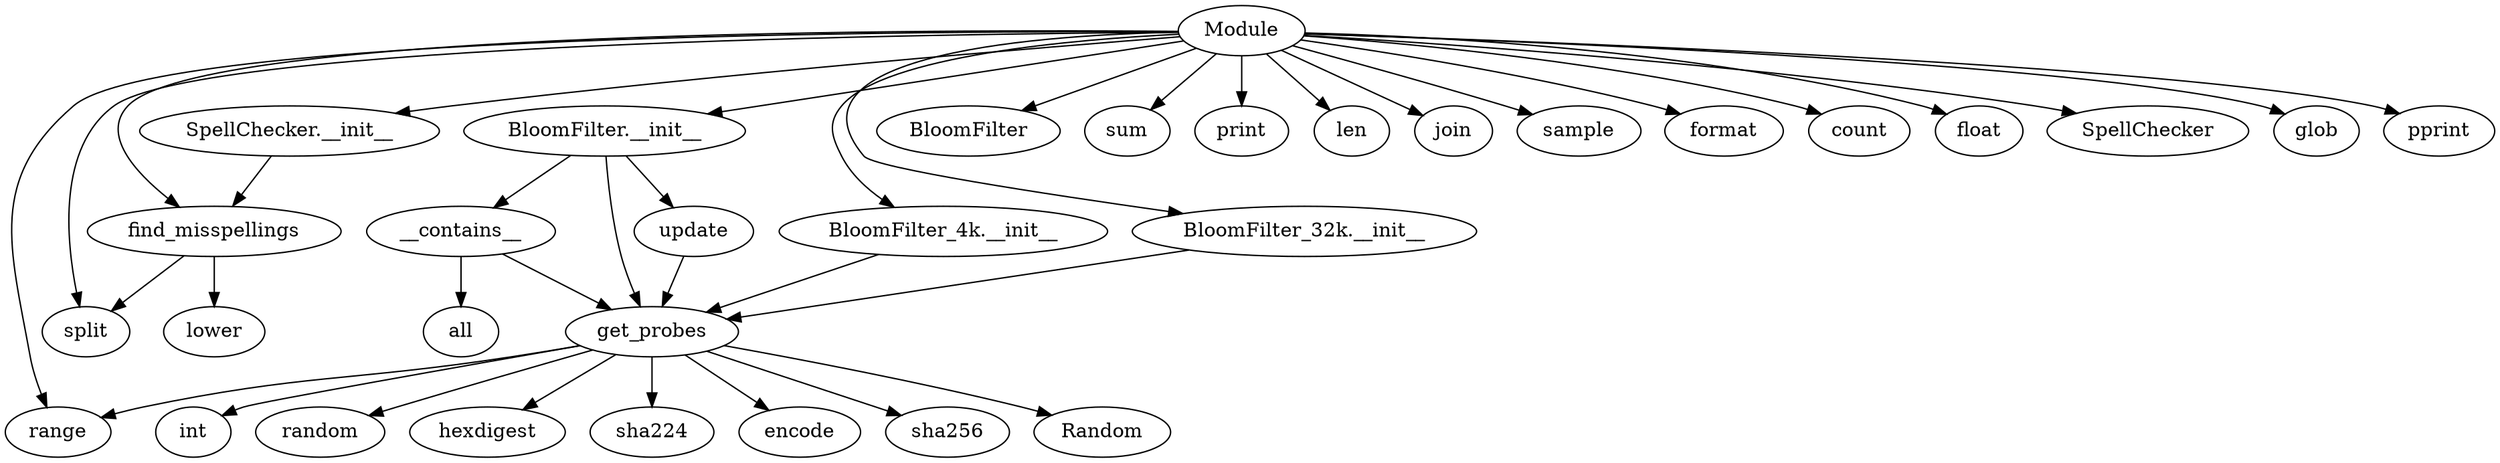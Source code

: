strict digraph  {
get_probes;
Random;
int;
random;
range;
update;
__contains__;
all;
find_misspellings;
split;
lower;
hexdigest;
sha224;
encode;
sha256;
Module;
"BloomFilter.__init__";
"SpellChecker.__init__";
"BloomFilter_4k.__init__";
"BloomFilter_32k.__init__";
BloomFilter;
sum;
print;
len;
join;
sample;
format;
count;
float;
SpellChecker;
glob;
pprint;
get_probes -> Random;
get_probes -> int;
get_probes -> random;
get_probes -> range;
get_probes -> hexdigest;
get_probes -> sha224;
get_probes -> encode;
get_probes -> sha256;
update -> get_probes;
__contains__ -> all;
__contains__ -> get_probes;
find_misspellings -> split;
find_misspellings -> lower;
Module -> "BloomFilter.__init__";
Module -> "SpellChecker.__init__";
Module -> "BloomFilter_4k.__init__";
Module -> "BloomFilter_32k.__init__";
Module -> split;
Module -> BloomFilter;
Module -> sum;
Module -> print;
Module -> len;
Module -> join;
Module -> sample;
Module -> range;
Module -> format;
Module -> count;
Module -> float;
Module -> SpellChecker;
Module -> glob;
Module -> pprint;
Module -> find_misspellings;
"BloomFilter.__init__" -> get_probes;
"BloomFilter.__init__" -> update;
"BloomFilter.__init__" -> __contains__;
"SpellChecker.__init__" -> find_misspellings;
"BloomFilter_4k.__init__" -> get_probes;
"BloomFilter_32k.__init__" -> get_probes;
}
